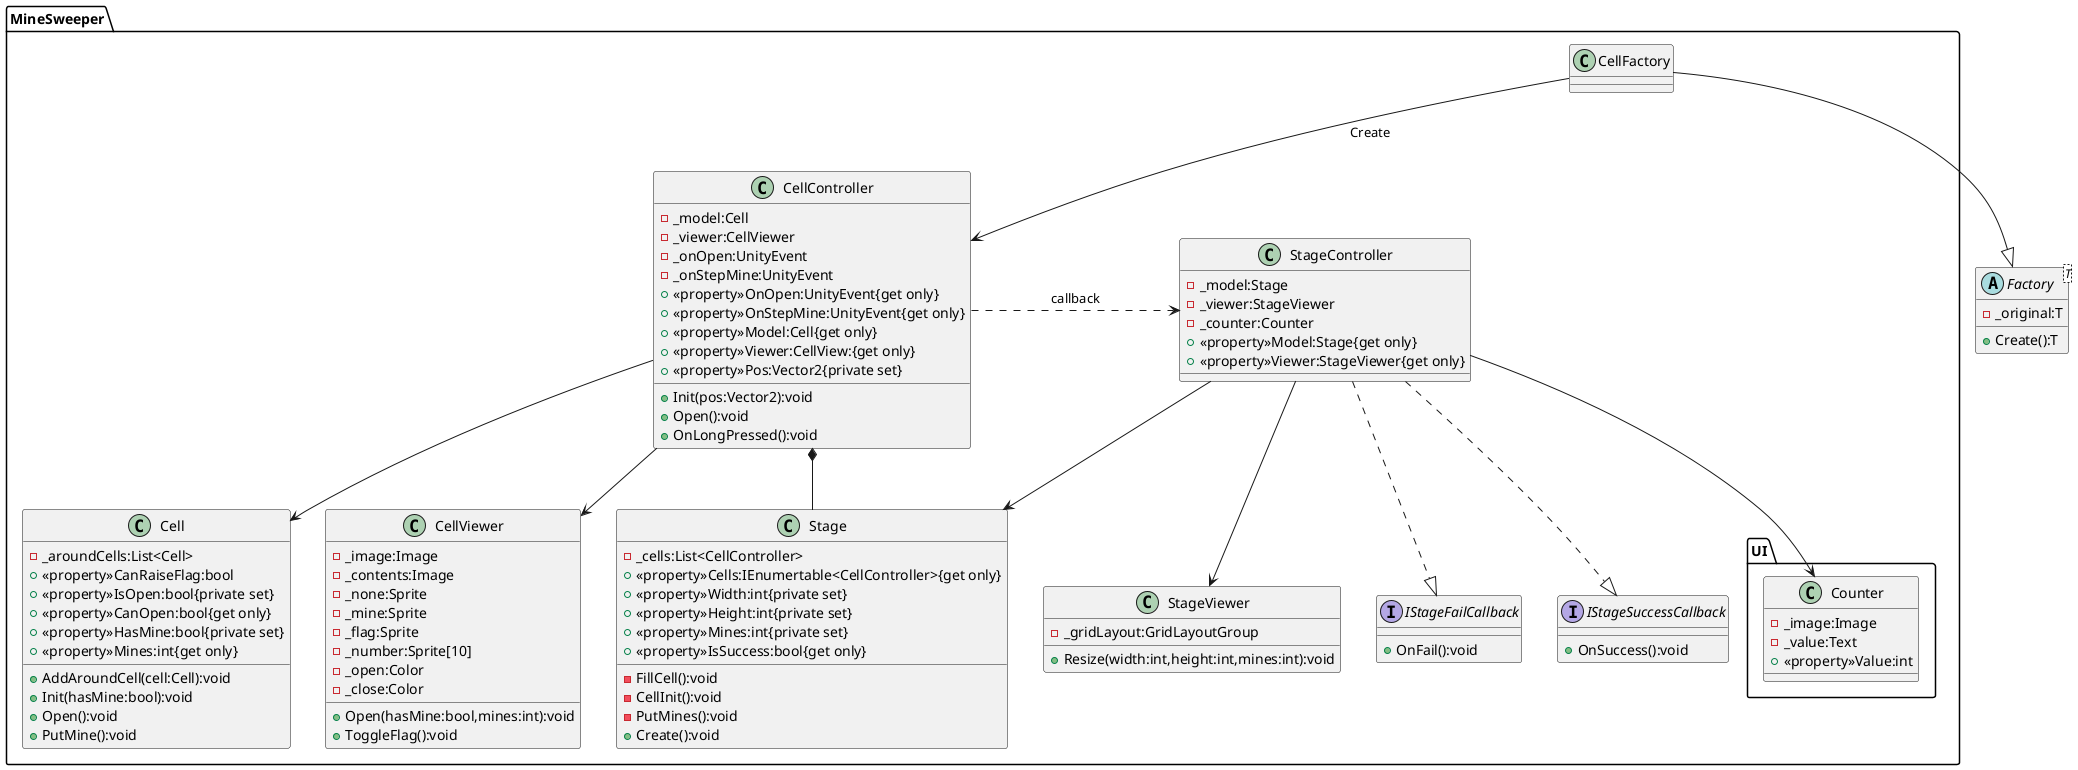 @startuml MineSweeper

package MineSweeper
{
    package UI
    {
        class Counter
        {
            -_image:Image
            -_value:Text
            +<<property>>Value:int
        }
    }
    class Cell
    {
        -_aroundCells:List<Cell>
        +<<property>>CanRaiseFlag:bool
        +<<property>>IsOpen:bool{private set}
        +<<property>>CanOpen:bool{get only}
        +<<property>>HasMine:bool{private set}
        +<<property>>Mines:int{get only}
        +AddAroundCell(cell:Cell):void
        +Init(hasMine:bool):void
        +Open():void
        +PutMine():void
    }
    class CellViewer
    {
        -_image:Image
        -_contents:Image
        -_none:Sprite
        -_mine:Sprite
        -_flag:Sprite
        -_number:Sprite[10]
        -_open:Color
        -_close:Color
        +Open(hasMine:bool,mines:int):void
        +ToggleFlag():void
    }
    class CellController
    {
        -_model:Cell
        -_viewer:CellViewer
        -_onOpen:UnityEvent
        -_onStepMine:UnityEvent
        +<<property>>OnOpen:UnityEvent{get only}
        +<<property>>OnStepMine:UnityEvent{get only}
        +<<property>>Model:Cell{get only}
        +<<property>>Viewer:CellView:{get only}
        +<<property>>Pos:Vector2{private set}
        +Init(pos:Vector2):void
        +Open():void
        +OnLongPressed():void
    }
    class CellFactory
    class Stage
    {
        -_cells:List<CellController>
        +<<property>>Cells:IEnumertable<CellController>{get only}
        +<<property>>Width:int{private set}
        +<<property>>Height:int{private set}
        +<<property>>Mines:int{private set}
        +<<property>>IsSuccess:bool{get only}
        -FillCell():void
        -CellInit():void
        -PutMines():void
        +Create():void
    }
    class StageViewer
    {
        -_gridLayout:GridLayoutGroup
        +Resize(width:int,height:int,mines:int):void
    }
    class StageController
    {
        -_model:Stage
        -_viewer:StageViewer
        -_counter:Counter
        +<<property>>Model:Stage{get only}
        +<<property>>Viewer:StageViewer{get only}
    }
    interface IStageFailCallback
    {
        +OnFail():void
    }
    interface IStageSuccessCallback
    {
        +OnSuccess():void
    }
}

abstract Factory<T>
{
    -_original:T
    +Create():T
}

CellFactory --|> Factory
CellFactory --> CellController : Create
CellController --> Cell
CellController --> CellViewer
Stage --* CellController
CellController .> StageController : callback
StageController --> Stage
StageController --> StageViewer
StageController --> Counter
StageController ..|> IStageFailCallback
StageController ..|> IStageSuccessCallback

@enduml